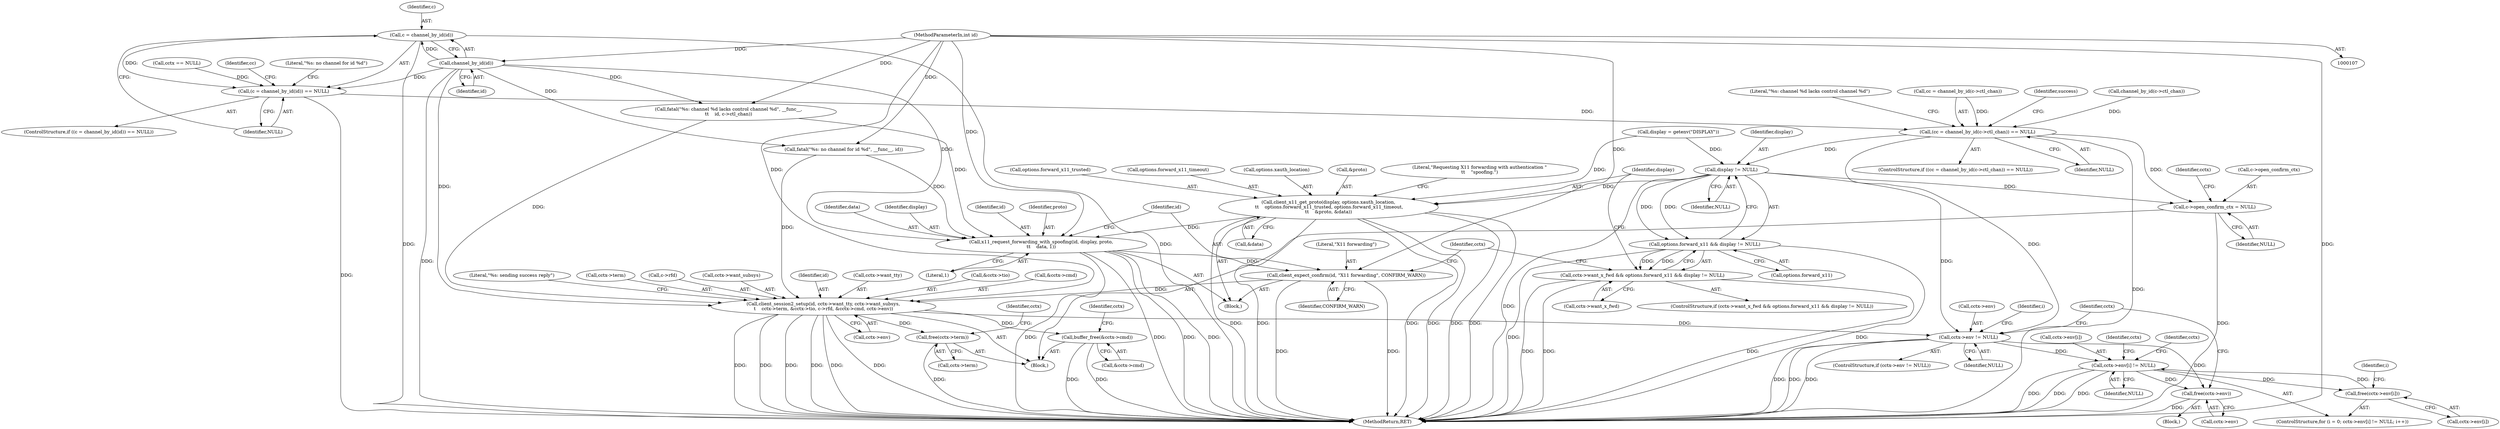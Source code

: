 digraph "0_mindrot_ed4ce82dbfa8a3a3c8ea6fa0db113c71e234416c_0@pointer" {
"1000130" [label="(Call,c = channel_by_id(id))"];
"1000132" [label="(Call,channel_by_id(id))"];
"1000108" [label="(MethodParameterIn,int id)"];
"1000129" [label="(Call,(c = channel_by_id(id)) == NULL)"];
"1000140" [label="(Call,(cc = channel_by_id(c->ctl_chan)) == NULL)"];
"1000193" [label="(Call,display != NULL)"];
"1000189" [label="(Call,options.forward_x11 && display != NULL)"];
"1000185" [label="(Call,cctx->want_x_fwd && options.forward_x11 && display != NULL)"];
"1000199" [label="(Call,client_x11_get_proto(display, options.xauth_location,\n \t\t    options.forward_x11_trusted, options.forward_x11_timeout,\n\t\t    &proto, &data))"];
"1000216" [label="(Call,x11_request_forwarding_with_spoofing(id, display, proto,\n\t\t    data, 1))"];
"1000222" [label="(Call,client_expect_confirm(id, \"X11 forwarding\", CONFIRM_WARN))"];
"1000236" [label="(Call,client_session2_setup(id, cctx->want_tty, cctx->want_subsys,\n\t    cctx->term, &cctx->tio, c->rfd, &cctx->cmd, cctx->env))"];
"1000320" [label="(Call,buffer_free(&cctx->cmd))"];
"1000325" [label="(Call,free(cctx->term))"];
"1000330" [label="(Call,cctx->env != NULL)"];
"1000340" [label="(Call,cctx->env[i] != NULL)"];
"1000349" [label="(Call,free(cctx->env[i]))"];
"1000355" [label="(Call,free(cctx->env))"];
"1000315" [label="(Call,c->open_confirm_ctx = NULL)"];
"1000141" [label="(Call,cc = channel_by_id(c->ctl_chan))"];
"1000193" [label="(Call,display != NULL)"];
"1000129" [label="(Call,(c = channel_by_id(id)) == NULL)"];
"1000184" [label="(ControlStructure,if (cctx->want_x_fwd && options.forward_x11 && display != NULL))"];
"1000330" [label="(Call,cctx->env != NULL)"];
"1000327" [label="(Identifier,cctx)"];
"1000254" [label="(Call,&cctx->cmd)"];
"1000355" [label="(Call,free(cctx->env))"];
"1000194" [label="(Identifier,display)"];
"1000157" [label="(Identifier,success)"];
"1000212" [label="(Call,&data)"];
"1000210" [label="(Call,&proto)"];
"1000218" [label="(Identifier,display)"];
"1000223" [label="(Identifier,id)"];
"1000139" [label="(ControlStructure,if ((cc = channel_by_id(c->ctl_chan)) == NULL))"];
"1000356" [label="(Call,cctx->env)"];
"1000262" [label="(Literal,\"%s: sending success reply\")"];
"1000186" [label="(Call,cctx->want_x_fwd)"];
"1000335" [label="(Block,)"];
"1000336" [label="(ControlStructure,for (i = 0; cctx->env[i] != NULL; i++))"];
"1000221" [label="(Literal,1)"];
"1000200" [label="(Identifier,display)"];
"1000341" [label="(Call,cctx->env[i])"];
"1000338" [label="(Identifier,i)"];
"1000352" [label="(Identifier,cctx)"];
"1000326" [label="(Call,cctx->term)"];
"1000225" [label="(Identifier,CONFIRM_WARN)"];
"1000346" [label="(Identifier,NULL)"];
"1000321" [label="(Call,&cctx->cmd)"];
"1000140" [label="(Call,(cc = channel_by_id(c->ctl_chan)) == NULL)"];
"1000215" [label="(Literal,\"Requesting X11 forwarding with authentication \"\n\t\t    \"spoofing.\")"];
"1000348" [label="(Identifier,i)"];
"1000244" [label="(Call,cctx->term)"];
"1000251" [label="(Call,c->rfd)"];
"1000320" [label="(Call,buffer_free(&cctx->cmd))"];
"1000217" [label="(Identifier,id)"];
"1000361" [label="(MethodReturn,RET)"];
"1000204" [label="(Call,options.forward_x11_trusted)"];
"1000258" [label="(Call,cctx->env)"];
"1000147" [label="(Identifier,NULL)"];
"1000323" [label="(Identifier,cctx)"];
"1000349" [label="(Call,free(cctx->env[i]))"];
"1000122" [label="(Call,cctx == NULL)"];
"1000224" [label="(Literal,\"X11 forwarding\")"];
"1000241" [label="(Call,cctx->want_subsys)"];
"1000143" [label="(Call,channel_by_id(c->ctl_chan))"];
"1000360" [label="(Identifier,cctx)"];
"1000331" [label="(Call,cctx->env)"];
"1000128" [label="(ControlStructure,if ((c = channel_by_id(id)) == NULL))"];
"1000222" [label="(Call,client_expect_confirm(id, \"X11 forwarding\", CONFIRM_WARN))"];
"1000134" [label="(Identifier,NULL)"];
"1000357" [label="(Identifier,cctx)"];
"1000315" [label="(Call,c->open_confirm_ctx = NULL)"];
"1000236" [label="(Call,client_session2_setup(id, cctx->want_tty, cctx->want_subsys,\n\t    cctx->term, &cctx->tio, c->rfd, &cctx->cmd, cctx->env))"];
"1000196" [label="(Block,)"];
"1000334" [label="(Identifier,NULL)"];
"1000316" [label="(Call,c->open_confirm_ctx)"];
"1000219" [label="(Identifier,proto)"];
"1000229" [label="(Identifier,cctx)"];
"1000340" [label="(Call,cctx->env[i] != NULL)"];
"1000332" [label="(Identifier,cctx)"];
"1000195" [label="(Identifier,NULL)"];
"1000131" [label="(Identifier,c)"];
"1000132" [label="(Call,channel_by_id(id))"];
"1000148" [label="(Call,fatal(\"%s: channel %d lacks control channel %d\", __func__,\n\t\t    id, c->ctl_chan))"];
"1000111" [label="(Block,)"];
"1000237" [label="(Identifier,id)"];
"1000142" [label="(Identifier,cc)"];
"1000135" [label="(Call,fatal(\"%s: no channel for id %d\", __func__, id))"];
"1000325" [label="(Call,free(cctx->term))"];
"1000207" [label="(Call,options.forward_x11_timeout)"];
"1000185" [label="(Call,cctx->want_x_fwd && options.forward_x11 && display != NULL)"];
"1000130" [label="(Call,c = channel_by_id(id))"];
"1000238" [label="(Call,cctx->want_tty)"];
"1000149" [label="(Literal,\"%s: channel %d lacks control channel %d\")"];
"1000201" [label="(Call,options.xauth_location)"];
"1000329" [label="(ControlStructure,if (cctx->env != NULL))"];
"1000180" [label="(Call,display = getenv(\"DISPLAY\"))"];
"1000189" [label="(Call,options.forward_x11 && display != NULL)"];
"1000216" [label="(Call,x11_request_forwarding_with_spoofing(id, display, proto,\n\t\t    data, 1))"];
"1000190" [label="(Call,options.forward_x11)"];
"1000136" [label="(Literal,\"%s: no channel for id %d\")"];
"1000350" [label="(Call,cctx->env[i])"];
"1000247" [label="(Call,&cctx->tio)"];
"1000133" [label="(Identifier,id)"];
"1000319" [label="(Identifier,NULL)"];
"1000220" [label="(Identifier,data)"];
"1000199" [label="(Call,client_x11_get_proto(display, options.xauth_location,\n \t\t    options.forward_x11_trusted, options.forward_x11_timeout,\n\t\t    &proto, &data))"];
"1000108" [label="(MethodParameterIn,int id)"];
"1000130" -> "1000129"  [label="AST: "];
"1000130" -> "1000132"  [label="CFG: "];
"1000131" -> "1000130"  [label="AST: "];
"1000132" -> "1000130"  [label="AST: "];
"1000134" -> "1000130"  [label="CFG: "];
"1000130" -> "1000361"  [label="DDG: "];
"1000130" -> "1000361"  [label="DDG: "];
"1000130" -> "1000129"  [label="DDG: "];
"1000132" -> "1000130"  [label="DDG: "];
"1000132" -> "1000133"  [label="CFG: "];
"1000133" -> "1000132"  [label="AST: "];
"1000132" -> "1000361"  [label="DDG: "];
"1000132" -> "1000129"  [label="DDG: "];
"1000108" -> "1000132"  [label="DDG: "];
"1000132" -> "1000135"  [label="DDG: "];
"1000132" -> "1000148"  [label="DDG: "];
"1000132" -> "1000216"  [label="DDG: "];
"1000132" -> "1000236"  [label="DDG: "];
"1000108" -> "1000107"  [label="AST: "];
"1000108" -> "1000361"  [label="DDG: "];
"1000108" -> "1000135"  [label="DDG: "];
"1000108" -> "1000148"  [label="DDG: "];
"1000108" -> "1000216"  [label="DDG: "];
"1000108" -> "1000222"  [label="DDG: "];
"1000108" -> "1000236"  [label="DDG: "];
"1000129" -> "1000128"  [label="AST: "];
"1000129" -> "1000134"  [label="CFG: "];
"1000134" -> "1000129"  [label="AST: "];
"1000136" -> "1000129"  [label="CFG: "];
"1000142" -> "1000129"  [label="CFG: "];
"1000129" -> "1000361"  [label="DDG: "];
"1000122" -> "1000129"  [label="DDG: "];
"1000129" -> "1000140"  [label="DDG: "];
"1000140" -> "1000139"  [label="AST: "];
"1000140" -> "1000147"  [label="CFG: "];
"1000141" -> "1000140"  [label="AST: "];
"1000147" -> "1000140"  [label="AST: "];
"1000149" -> "1000140"  [label="CFG: "];
"1000157" -> "1000140"  [label="CFG: "];
"1000140" -> "1000361"  [label="DDG: "];
"1000141" -> "1000140"  [label="DDG: "];
"1000143" -> "1000140"  [label="DDG: "];
"1000140" -> "1000193"  [label="DDG: "];
"1000140" -> "1000315"  [label="DDG: "];
"1000140" -> "1000330"  [label="DDG: "];
"1000193" -> "1000189"  [label="AST: "];
"1000193" -> "1000195"  [label="CFG: "];
"1000194" -> "1000193"  [label="AST: "];
"1000195" -> "1000193"  [label="AST: "];
"1000189" -> "1000193"  [label="CFG: "];
"1000193" -> "1000361"  [label="DDG: "];
"1000193" -> "1000189"  [label="DDG: "];
"1000193" -> "1000189"  [label="DDG: "];
"1000180" -> "1000193"  [label="DDG: "];
"1000193" -> "1000199"  [label="DDG: "];
"1000193" -> "1000315"  [label="DDG: "];
"1000193" -> "1000330"  [label="DDG: "];
"1000189" -> "1000185"  [label="AST: "];
"1000189" -> "1000190"  [label="CFG: "];
"1000190" -> "1000189"  [label="AST: "];
"1000185" -> "1000189"  [label="CFG: "];
"1000189" -> "1000361"  [label="DDG: "];
"1000189" -> "1000361"  [label="DDG: "];
"1000189" -> "1000185"  [label="DDG: "];
"1000189" -> "1000185"  [label="DDG: "];
"1000185" -> "1000184"  [label="AST: "];
"1000185" -> "1000186"  [label="CFG: "];
"1000186" -> "1000185"  [label="AST: "];
"1000200" -> "1000185"  [label="CFG: "];
"1000229" -> "1000185"  [label="CFG: "];
"1000185" -> "1000361"  [label="DDG: "];
"1000185" -> "1000361"  [label="DDG: "];
"1000185" -> "1000361"  [label="DDG: "];
"1000199" -> "1000196"  [label="AST: "];
"1000199" -> "1000212"  [label="CFG: "];
"1000200" -> "1000199"  [label="AST: "];
"1000201" -> "1000199"  [label="AST: "];
"1000204" -> "1000199"  [label="AST: "];
"1000207" -> "1000199"  [label="AST: "];
"1000210" -> "1000199"  [label="AST: "];
"1000212" -> "1000199"  [label="AST: "];
"1000215" -> "1000199"  [label="CFG: "];
"1000199" -> "1000361"  [label="DDG: "];
"1000199" -> "1000361"  [label="DDG: "];
"1000199" -> "1000361"  [label="DDG: "];
"1000199" -> "1000361"  [label="DDG: "];
"1000199" -> "1000361"  [label="DDG: "];
"1000199" -> "1000361"  [label="DDG: "];
"1000180" -> "1000199"  [label="DDG: "];
"1000199" -> "1000216"  [label="DDG: "];
"1000216" -> "1000196"  [label="AST: "];
"1000216" -> "1000221"  [label="CFG: "];
"1000217" -> "1000216"  [label="AST: "];
"1000218" -> "1000216"  [label="AST: "];
"1000219" -> "1000216"  [label="AST: "];
"1000220" -> "1000216"  [label="AST: "];
"1000221" -> "1000216"  [label="AST: "];
"1000223" -> "1000216"  [label="CFG: "];
"1000216" -> "1000361"  [label="DDG: "];
"1000216" -> "1000361"  [label="DDG: "];
"1000216" -> "1000361"  [label="DDG: "];
"1000216" -> "1000361"  [label="DDG: "];
"1000148" -> "1000216"  [label="DDG: "];
"1000135" -> "1000216"  [label="DDG: "];
"1000216" -> "1000222"  [label="DDG: "];
"1000222" -> "1000196"  [label="AST: "];
"1000222" -> "1000225"  [label="CFG: "];
"1000223" -> "1000222"  [label="AST: "];
"1000224" -> "1000222"  [label="AST: "];
"1000225" -> "1000222"  [label="AST: "];
"1000229" -> "1000222"  [label="CFG: "];
"1000222" -> "1000361"  [label="DDG: "];
"1000222" -> "1000361"  [label="DDG: "];
"1000222" -> "1000236"  [label="DDG: "];
"1000236" -> "1000111"  [label="AST: "];
"1000236" -> "1000258"  [label="CFG: "];
"1000237" -> "1000236"  [label="AST: "];
"1000238" -> "1000236"  [label="AST: "];
"1000241" -> "1000236"  [label="AST: "];
"1000244" -> "1000236"  [label="AST: "];
"1000247" -> "1000236"  [label="AST: "];
"1000251" -> "1000236"  [label="AST: "];
"1000254" -> "1000236"  [label="AST: "];
"1000258" -> "1000236"  [label="AST: "];
"1000262" -> "1000236"  [label="CFG: "];
"1000236" -> "1000361"  [label="DDG: "];
"1000236" -> "1000361"  [label="DDG: "];
"1000236" -> "1000361"  [label="DDG: "];
"1000236" -> "1000361"  [label="DDG: "];
"1000236" -> "1000361"  [label="DDG: "];
"1000236" -> "1000361"  [label="DDG: "];
"1000148" -> "1000236"  [label="DDG: "];
"1000135" -> "1000236"  [label="DDG: "];
"1000236" -> "1000320"  [label="DDG: "];
"1000236" -> "1000325"  [label="DDG: "];
"1000236" -> "1000330"  [label="DDG: "];
"1000320" -> "1000111"  [label="AST: "];
"1000320" -> "1000321"  [label="CFG: "];
"1000321" -> "1000320"  [label="AST: "];
"1000327" -> "1000320"  [label="CFG: "];
"1000320" -> "1000361"  [label="DDG: "];
"1000320" -> "1000361"  [label="DDG: "];
"1000325" -> "1000111"  [label="AST: "];
"1000325" -> "1000326"  [label="CFG: "];
"1000326" -> "1000325"  [label="AST: "];
"1000332" -> "1000325"  [label="CFG: "];
"1000325" -> "1000361"  [label="DDG: "];
"1000330" -> "1000329"  [label="AST: "];
"1000330" -> "1000334"  [label="CFG: "];
"1000331" -> "1000330"  [label="AST: "];
"1000334" -> "1000330"  [label="AST: "];
"1000338" -> "1000330"  [label="CFG: "];
"1000360" -> "1000330"  [label="CFG: "];
"1000330" -> "1000361"  [label="DDG: "];
"1000330" -> "1000361"  [label="DDG: "];
"1000330" -> "1000361"  [label="DDG: "];
"1000330" -> "1000340"  [label="DDG: "];
"1000330" -> "1000355"  [label="DDG: "];
"1000340" -> "1000336"  [label="AST: "];
"1000340" -> "1000346"  [label="CFG: "];
"1000341" -> "1000340"  [label="AST: "];
"1000346" -> "1000340"  [label="AST: "];
"1000352" -> "1000340"  [label="CFG: "];
"1000357" -> "1000340"  [label="CFG: "];
"1000340" -> "1000361"  [label="DDG: "];
"1000340" -> "1000361"  [label="DDG: "];
"1000340" -> "1000361"  [label="DDG: "];
"1000349" -> "1000340"  [label="DDG: "];
"1000340" -> "1000349"  [label="DDG: "];
"1000340" -> "1000355"  [label="DDG: "];
"1000349" -> "1000336"  [label="AST: "];
"1000349" -> "1000350"  [label="CFG: "];
"1000350" -> "1000349"  [label="AST: "];
"1000348" -> "1000349"  [label="CFG: "];
"1000355" -> "1000335"  [label="AST: "];
"1000355" -> "1000356"  [label="CFG: "];
"1000356" -> "1000355"  [label="AST: "];
"1000360" -> "1000355"  [label="CFG: "];
"1000355" -> "1000361"  [label="DDG: "];
"1000315" -> "1000111"  [label="AST: "];
"1000315" -> "1000319"  [label="CFG: "];
"1000316" -> "1000315"  [label="AST: "];
"1000319" -> "1000315"  [label="AST: "];
"1000323" -> "1000315"  [label="CFG: "];
"1000315" -> "1000361"  [label="DDG: "];
}
